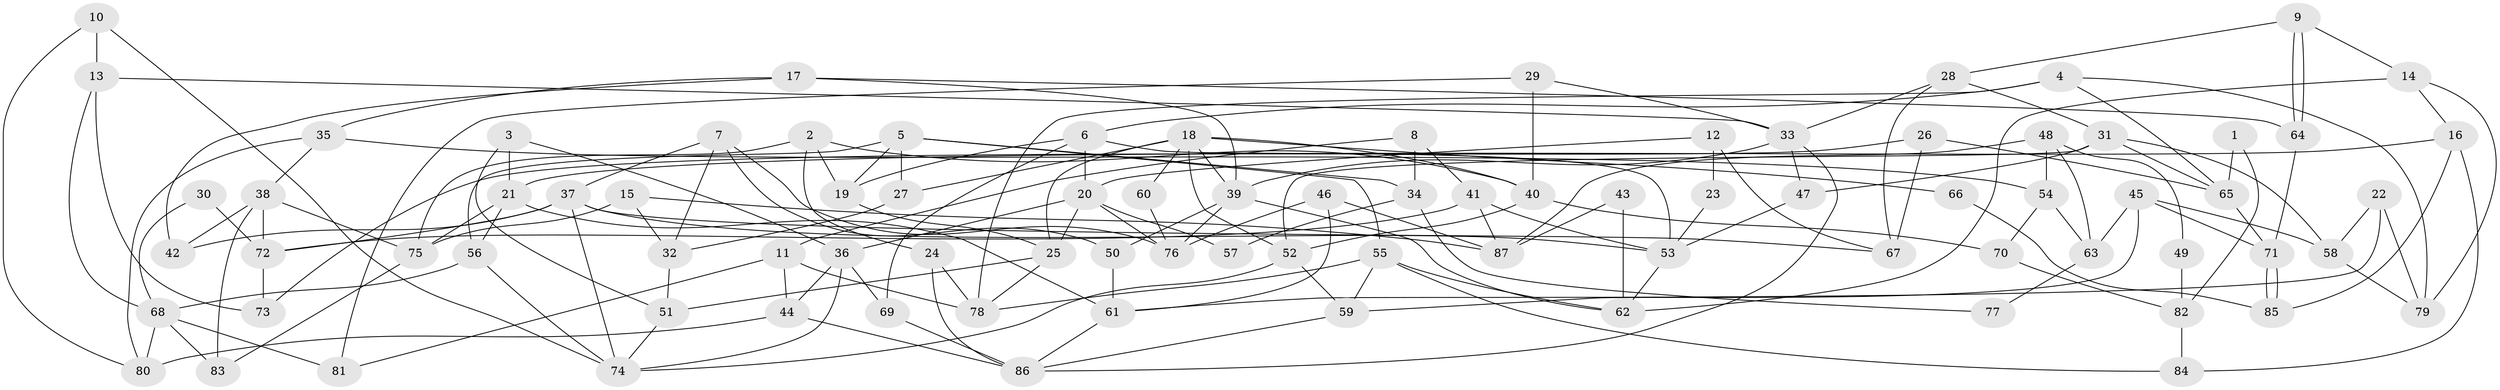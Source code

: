 // Generated by graph-tools (version 1.1) at 2025/15/03/09/25 04:15:08]
// undirected, 87 vertices, 174 edges
graph export_dot {
graph [start="1"]
  node [color=gray90,style=filled];
  1;
  2;
  3;
  4;
  5;
  6;
  7;
  8;
  9;
  10;
  11;
  12;
  13;
  14;
  15;
  16;
  17;
  18;
  19;
  20;
  21;
  22;
  23;
  24;
  25;
  26;
  27;
  28;
  29;
  30;
  31;
  32;
  33;
  34;
  35;
  36;
  37;
  38;
  39;
  40;
  41;
  42;
  43;
  44;
  45;
  46;
  47;
  48;
  49;
  50;
  51;
  52;
  53;
  54;
  55;
  56;
  57;
  58;
  59;
  60;
  61;
  62;
  63;
  64;
  65;
  66;
  67;
  68;
  69;
  70;
  71;
  72;
  73;
  74;
  75;
  76;
  77;
  78;
  79;
  80;
  81;
  82;
  83;
  84;
  85;
  86;
  87;
  1 -- 82;
  1 -- 65;
  2 -- 19;
  2 -- 40;
  2 -- 24;
  2 -- 75;
  3 -- 51;
  3 -- 36;
  3 -- 21;
  4 -- 65;
  4 -- 78;
  4 -- 6;
  4 -- 79;
  5 -- 56;
  5 -- 55;
  5 -- 19;
  5 -- 27;
  5 -- 34;
  6 -- 53;
  6 -- 19;
  6 -- 20;
  6 -- 69;
  7 -- 50;
  7 -- 76;
  7 -- 32;
  7 -- 37;
  8 -- 41;
  8 -- 11;
  8 -- 34;
  9 -- 64;
  9 -- 64;
  9 -- 14;
  9 -- 28;
  10 -- 13;
  10 -- 80;
  10 -- 74;
  11 -- 81;
  11 -- 78;
  11 -- 44;
  12 -- 20;
  12 -- 67;
  12 -- 23;
  13 -- 33;
  13 -- 73;
  13 -- 68;
  14 -- 62;
  14 -- 79;
  14 -- 16;
  15 -- 75;
  15 -- 87;
  15 -- 32;
  16 -- 21;
  16 -- 84;
  16 -- 85;
  17 -- 42;
  17 -- 39;
  17 -- 35;
  17 -- 64;
  18 -- 27;
  18 -- 25;
  18 -- 39;
  18 -- 40;
  18 -- 52;
  18 -- 60;
  18 -- 66;
  19 -- 25;
  20 -- 36;
  20 -- 25;
  20 -- 57;
  20 -- 76;
  21 -- 56;
  21 -- 61;
  21 -- 75;
  22 -- 61;
  22 -- 79;
  22 -- 58;
  23 -- 53;
  24 -- 86;
  24 -- 78;
  25 -- 51;
  25 -- 78;
  26 -- 67;
  26 -- 65;
  26 -- 73;
  27 -- 32;
  28 -- 31;
  28 -- 33;
  28 -- 67;
  29 -- 40;
  29 -- 33;
  29 -- 81;
  30 -- 68;
  30 -- 72;
  31 -- 47;
  31 -- 52;
  31 -- 58;
  31 -- 65;
  32 -- 51;
  33 -- 86;
  33 -- 39;
  33 -- 47;
  34 -- 57;
  34 -- 77;
  35 -- 80;
  35 -- 38;
  35 -- 54;
  36 -- 74;
  36 -- 69;
  36 -- 44;
  37 -- 74;
  37 -- 42;
  37 -- 53;
  37 -- 67;
  37 -- 72;
  38 -- 75;
  38 -- 42;
  38 -- 72;
  38 -- 83;
  39 -- 50;
  39 -- 62;
  39 -- 76;
  40 -- 52;
  40 -- 70;
  41 -- 72;
  41 -- 53;
  41 -- 87;
  43 -- 87;
  43 -- 62;
  44 -- 80;
  44 -- 86;
  45 -- 71;
  45 -- 58;
  45 -- 59;
  45 -- 63;
  46 -- 61;
  46 -- 76;
  46 -- 87;
  47 -- 53;
  48 -- 54;
  48 -- 87;
  48 -- 49;
  48 -- 63;
  49 -- 82;
  50 -- 61;
  51 -- 74;
  52 -- 74;
  52 -- 59;
  53 -- 62;
  54 -- 63;
  54 -- 70;
  55 -- 78;
  55 -- 59;
  55 -- 62;
  55 -- 84;
  56 -- 68;
  56 -- 74;
  58 -- 79;
  59 -- 86;
  60 -- 76;
  61 -- 86;
  63 -- 77;
  64 -- 71;
  65 -- 71;
  66 -- 85;
  68 -- 83;
  68 -- 80;
  68 -- 81;
  69 -- 86;
  70 -- 82;
  71 -- 85;
  71 -- 85;
  72 -- 73;
  75 -- 83;
  82 -- 84;
}
